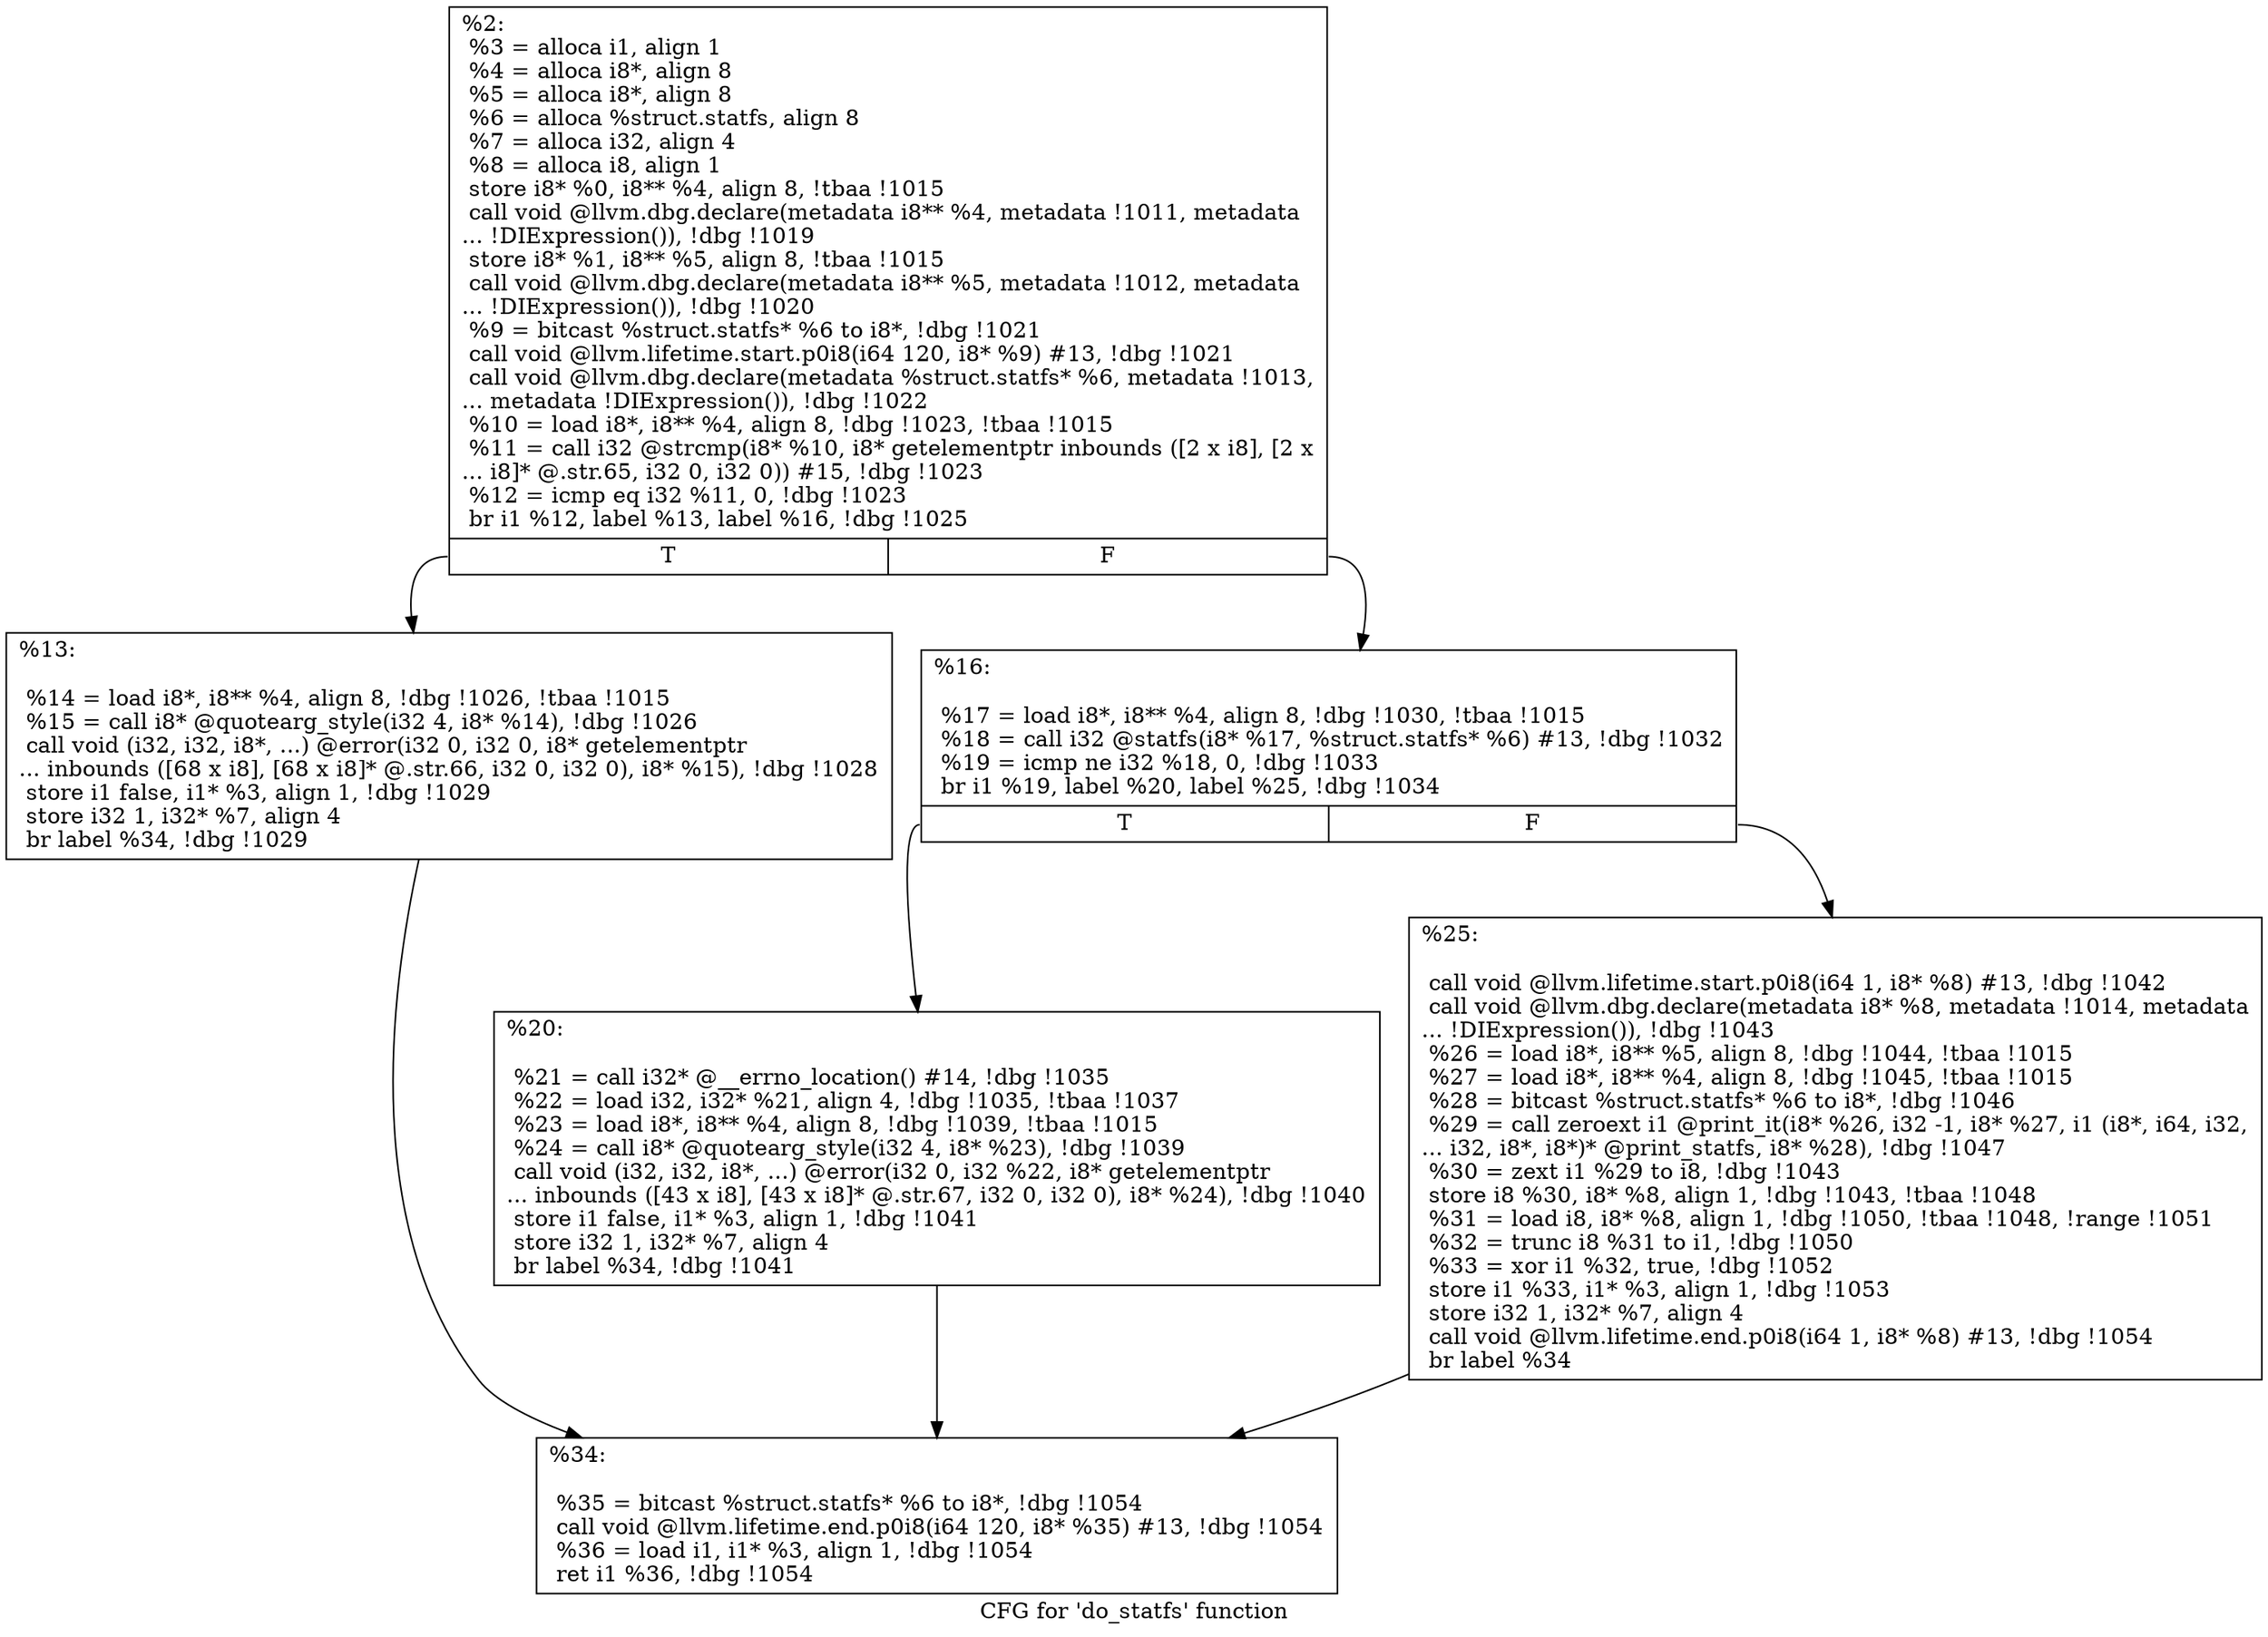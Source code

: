 digraph "CFG for 'do_statfs' function" {
	label="CFG for 'do_statfs' function";

	Node0x240b5e0 [shape=record,label="{%2:\l  %3 = alloca i1, align 1\l  %4 = alloca i8*, align 8\l  %5 = alloca i8*, align 8\l  %6 = alloca %struct.statfs, align 8\l  %7 = alloca i32, align 4\l  %8 = alloca i8, align 1\l  store i8* %0, i8** %4, align 8, !tbaa !1015\l  call void @llvm.dbg.declare(metadata i8** %4, metadata !1011, metadata\l... !DIExpression()), !dbg !1019\l  store i8* %1, i8** %5, align 8, !tbaa !1015\l  call void @llvm.dbg.declare(metadata i8** %5, metadata !1012, metadata\l... !DIExpression()), !dbg !1020\l  %9 = bitcast %struct.statfs* %6 to i8*, !dbg !1021\l  call void @llvm.lifetime.start.p0i8(i64 120, i8* %9) #13, !dbg !1021\l  call void @llvm.dbg.declare(metadata %struct.statfs* %6, metadata !1013,\l... metadata !DIExpression()), !dbg !1022\l  %10 = load i8*, i8** %4, align 8, !dbg !1023, !tbaa !1015\l  %11 = call i32 @strcmp(i8* %10, i8* getelementptr inbounds ([2 x i8], [2 x\l... i8]* @.str.65, i32 0, i32 0)) #15, !dbg !1023\l  %12 = icmp eq i32 %11, 0, !dbg !1023\l  br i1 %12, label %13, label %16, !dbg !1025\l|{<s0>T|<s1>F}}"];
	Node0x240b5e0:s0 -> Node0x240f380;
	Node0x240b5e0:s1 -> Node0x240f3d0;
	Node0x240f380 [shape=record,label="{%13:\l\l  %14 = load i8*, i8** %4, align 8, !dbg !1026, !tbaa !1015\l  %15 = call i8* @quotearg_style(i32 4, i8* %14), !dbg !1026\l  call void (i32, i32, i8*, ...) @error(i32 0, i32 0, i8* getelementptr\l... inbounds ([68 x i8], [68 x i8]* @.str.66, i32 0, i32 0), i8* %15), !dbg !1028\l  store i1 false, i1* %3, align 1, !dbg !1029\l  store i32 1, i32* %7, align 4\l  br label %34, !dbg !1029\l}"];
	Node0x240f380 -> Node0x240f4c0;
	Node0x240f3d0 [shape=record,label="{%16:\l\l  %17 = load i8*, i8** %4, align 8, !dbg !1030, !tbaa !1015\l  %18 = call i32 @statfs(i8* %17, %struct.statfs* %6) #13, !dbg !1032\l  %19 = icmp ne i32 %18, 0, !dbg !1033\l  br i1 %19, label %20, label %25, !dbg !1034\l|{<s0>T|<s1>F}}"];
	Node0x240f3d0:s0 -> Node0x240f420;
	Node0x240f3d0:s1 -> Node0x240f470;
	Node0x240f420 [shape=record,label="{%20:\l\l  %21 = call i32* @__errno_location() #14, !dbg !1035\l  %22 = load i32, i32* %21, align 4, !dbg !1035, !tbaa !1037\l  %23 = load i8*, i8** %4, align 8, !dbg !1039, !tbaa !1015\l  %24 = call i8* @quotearg_style(i32 4, i8* %23), !dbg !1039\l  call void (i32, i32, i8*, ...) @error(i32 0, i32 %22, i8* getelementptr\l... inbounds ([43 x i8], [43 x i8]* @.str.67, i32 0, i32 0), i8* %24), !dbg !1040\l  store i1 false, i1* %3, align 1, !dbg !1041\l  store i32 1, i32* %7, align 4\l  br label %34, !dbg !1041\l}"];
	Node0x240f420 -> Node0x240f4c0;
	Node0x240f470 [shape=record,label="{%25:\l\l  call void @llvm.lifetime.start.p0i8(i64 1, i8* %8) #13, !dbg !1042\l  call void @llvm.dbg.declare(metadata i8* %8, metadata !1014, metadata\l... !DIExpression()), !dbg !1043\l  %26 = load i8*, i8** %5, align 8, !dbg !1044, !tbaa !1015\l  %27 = load i8*, i8** %4, align 8, !dbg !1045, !tbaa !1015\l  %28 = bitcast %struct.statfs* %6 to i8*, !dbg !1046\l  %29 = call zeroext i1 @print_it(i8* %26, i32 -1, i8* %27, i1 (i8*, i64, i32,\l... i32, i8*, i8*)* @print_statfs, i8* %28), !dbg !1047\l  %30 = zext i1 %29 to i8, !dbg !1043\l  store i8 %30, i8* %8, align 1, !dbg !1043, !tbaa !1048\l  %31 = load i8, i8* %8, align 1, !dbg !1050, !tbaa !1048, !range !1051\l  %32 = trunc i8 %31 to i1, !dbg !1050\l  %33 = xor i1 %32, true, !dbg !1052\l  store i1 %33, i1* %3, align 1, !dbg !1053\l  store i32 1, i32* %7, align 4\l  call void @llvm.lifetime.end.p0i8(i64 1, i8* %8) #13, !dbg !1054\l  br label %34\l}"];
	Node0x240f470 -> Node0x240f4c0;
	Node0x240f4c0 [shape=record,label="{%34:\l\l  %35 = bitcast %struct.statfs* %6 to i8*, !dbg !1054\l  call void @llvm.lifetime.end.p0i8(i64 120, i8* %35) #13, !dbg !1054\l  %36 = load i1, i1* %3, align 1, !dbg !1054\l  ret i1 %36, !dbg !1054\l}"];
}
